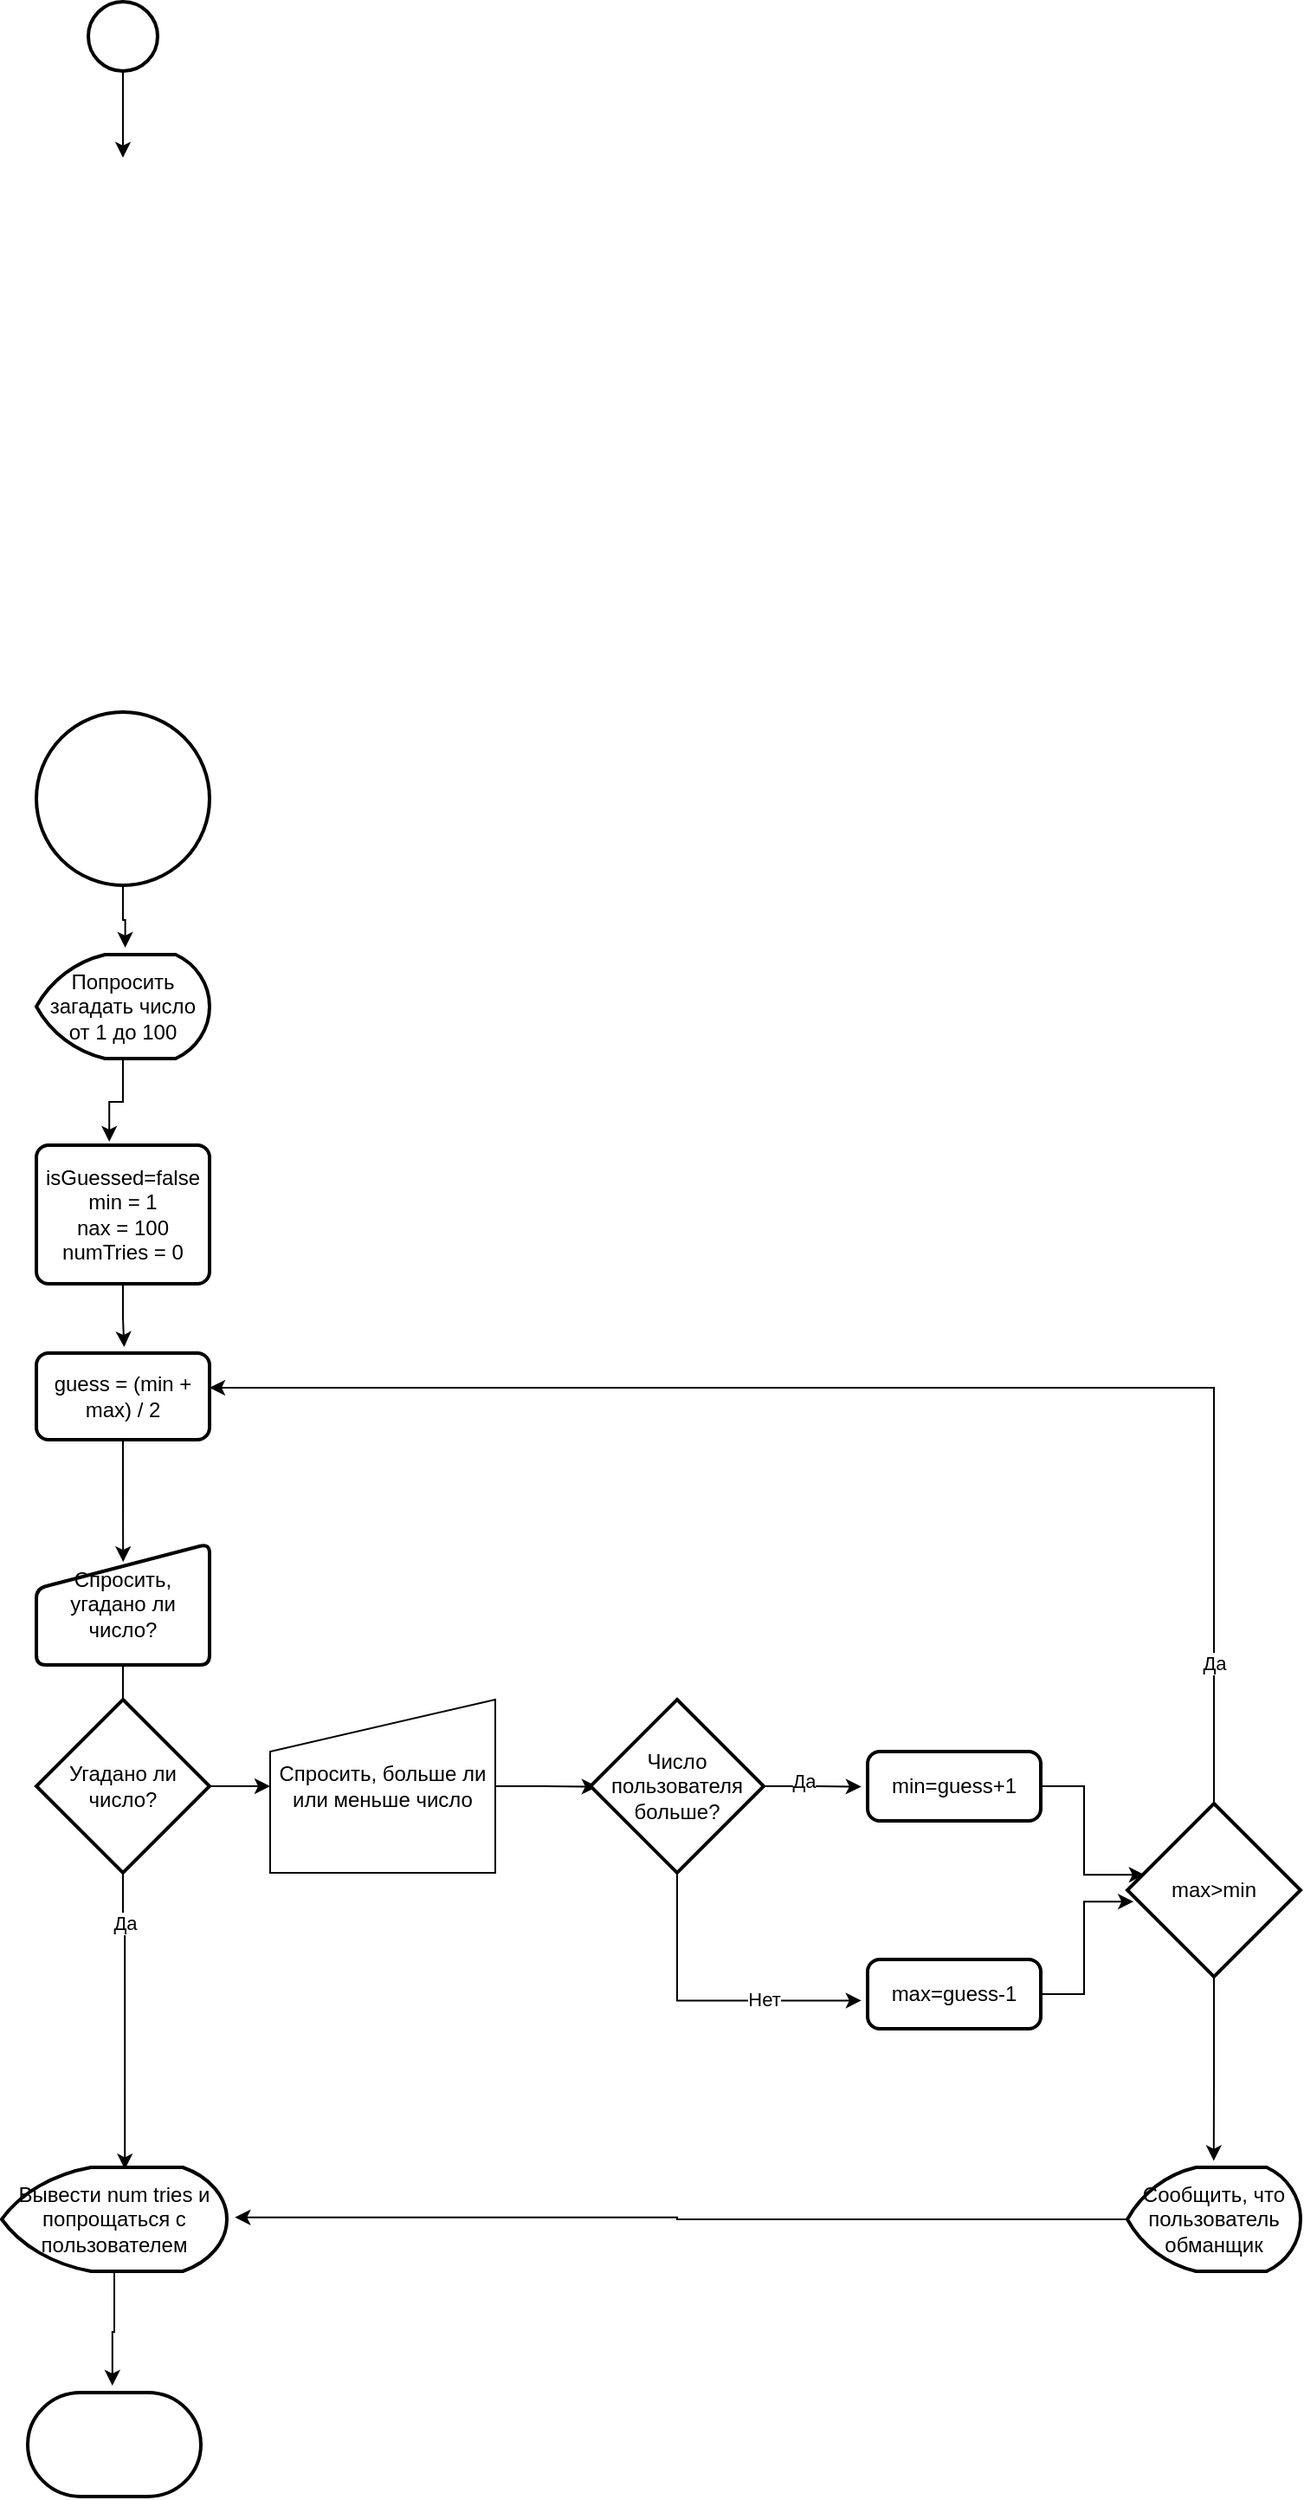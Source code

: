 <mxfile version="21.6.8" type="device">
  <diagram id="C5RBs43oDa-KdzZeNtuy" name="Page-1">
    <mxGraphModel dx="1185" dy="1822" grid="1" gridSize="10" guides="1" tooltips="1" connect="1" arrows="1" fold="1" page="1" pageScale="1" pageWidth="827" pageHeight="1169" math="0" shadow="0">
      <root>
        <mxCell id="WIyWlLk6GJQsqaUBKTNV-0" />
        <mxCell id="WIyWlLk6GJQsqaUBKTNV-1" parent="WIyWlLk6GJQsqaUBKTNV-0" />
        <mxCell id="WNNLf0Y4ya_njdrN2upR-17" style="edgeStyle=orthogonalEdgeStyle;rounded=0;orthogonalLoop=1;jettySize=auto;html=1;entryX=0.547;entryY=0.019;entryDx=0;entryDy=0;entryPerimeter=0;" parent="WIyWlLk6GJQsqaUBKTNV-1" source="WNNLf0Y4ya_njdrN2upR-33" target="q7FJDD5VSt3NeZFvOub5-15" edge="1">
          <mxGeometry relative="1" as="geometry">
            <mxPoint x="220" y="1200" as="targetPoint" />
          </mxGeometry>
        </mxCell>
        <mxCell id="WNNLf0Y4ya_njdrN2upR-36" value="Да" style="edgeLabel;html=1;align=center;verticalAlign=middle;resizable=0;points=[];" parent="WNNLf0Y4ya_njdrN2upR-17" vertex="1" connectable="0">
          <mxGeometry x="0.576" y="-2" relative="1" as="geometry">
            <mxPoint x="2" y="-81" as="offset" />
          </mxGeometry>
        </mxCell>
        <mxCell id="WNNLf0Y4ya_njdrN2upR-20" style="edgeStyle=orthogonalEdgeStyle;rounded=0;orthogonalLoop=1;jettySize=auto;html=1;entryX=0.5;entryY=0;entryDx=0;entryDy=0;" parent="WIyWlLk6GJQsqaUBKTNV-1" source="WNNLf0Y4ya_njdrN2upR-19" edge="1">
          <mxGeometry relative="1" as="geometry">
            <mxPoint x="220" y="40" as="targetPoint" />
          </mxGeometry>
        </mxCell>
        <mxCell id="WNNLf0Y4ya_njdrN2upR-19" value="" style="strokeWidth=2;html=1;shape=mxgraph.flowchart.start_2;whiteSpace=wrap;" parent="WIyWlLk6GJQsqaUBKTNV-1" vertex="1">
          <mxGeometry x="200" y="-50" width="40" height="40" as="geometry" />
        </mxCell>
        <mxCell id="q7FJDD5VSt3NeZFvOub5-13" style="edgeStyle=orthogonalEdgeStyle;rounded=0;orthogonalLoop=1;jettySize=auto;html=1;entryX=0.507;entryY=-0.069;entryDx=0;entryDy=0;entryPerimeter=0;" edge="1" parent="WIyWlLk6GJQsqaUBKTNV-1" source="WNNLf0Y4ya_njdrN2upR-31" target="q7FJDD5VSt3NeZFvOub5-12">
          <mxGeometry relative="1" as="geometry" />
        </mxCell>
        <mxCell id="WNNLf0Y4ya_njdrN2upR-31" value="isGuessed=false&lt;br&gt;min = 1&lt;br&gt;nax = 100&lt;br&gt;numTries = 0" style="rounded=1;whiteSpace=wrap;html=1;absoluteArcSize=1;arcSize=14;strokeWidth=2;" parent="WIyWlLk6GJQsqaUBKTNV-1" vertex="1">
          <mxGeometry x="170" y="610" width="100" height="80" as="geometry" />
        </mxCell>
        <mxCell id="WNNLf0Y4ya_njdrN2upR-33" value="Спросить, угадано ли число?" style="html=1;strokeWidth=2;shape=manualInput;whiteSpace=wrap;rounded=1;size=26;arcSize=11;" parent="WIyWlLk6GJQsqaUBKTNV-1" vertex="1">
          <mxGeometry x="170" y="840" width="100" height="70" as="geometry" />
        </mxCell>
        <mxCell id="WNNLf0Y4ya_njdrN2upR-41" style="edgeStyle=orthogonalEdgeStyle;rounded=0;orthogonalLoop=1;jettySize=auto;html=1;" parent="WIyWlLk6GJQsqaUBKTNV-1" source="WNNLf0Y4ya_njdrN2upR-35" target="WNNLf0Y4ya_njdrN2upR-40" edge="1">
          <mxGeometry relative="1" as="geometry" />
        </mxCell>
        <mxCell id="WNNLf0Y4ya_njdrN2upR-35" value="Угадано ли число?" style="strokeWidth=2;html=1;shape=mxgraph.flowchart.decision;whiteSpace=wrap;" parent="WIyWlLk6GJQsqaUBKTNV-1" vertex="1">
          <mxGeometry x="170" y="930" width="100" height="100" as="geometry" />
        </mxCell>
        <mxCell id="q7FJDD5VSt3NeZFvOub5-20" style="edgeStyle=orthogonalEdgeStyle;rounded=0;orthogonalLoop=1;jettySize=auto;html=1;entryX=0.039;entryY=0.503;entryDx=0;entryDy=0;entryPerimeter=0;" edge="1" parent="WIyWlLk6GJQsqaUBKTNV-1" source="WNNLf0Y4ya_njdrN2upR-40" target="q7FJDD5VSt3NeZFvOub5-19">
          <mxGeometry relative="1" as="geometry" />
        </mxCell>
        <mxCell id="WNNLf0Y4ya_njdrN2upR-40" value="Спросить, больше ли или меньше число" style="shape=manualInput;whiteSpace=wrap;html=1;" parent="WIyWlLk6GJQsqaUBKTNV-1" vertex="1">
          <mxGeometry x="305" y="930" width="130" height="100" as="geometry" />
        </mxCell>
        <mxCell id="q7FJDD5VSt3NeZFvOub5-2" value="" style="strokeWidth=2;html=1;shape=mxgraph.flowchart.terminator;whiteSpace=wrap;" vertex="1" parent="WIyWlLk6GJQsqaUBKTNV-1">
          <mxGeometry x="165" y="1330" width="100" height="60" as="geometry" />
        </mxCell>
        <mxCell id="q7FJDD5VSt3NeZFvOub5-10" style="edgeStyle=orthogonalEdgeStyle;rounded=0;orthogonalLoop=1;jettySize=auto;html=1;entryX=0.513;entryY=-0.067;entryDx=0;entryDy=0;entryPerimeter=0;" edge="1" parent="WIyWlLk6GJQsqaUBKTNV-1" source="q7FJDD5VSt3NeZFvOub5-7" target="q7FJDD5VSt3NeZFvOub5-9">
          <mxGeometry relative="1" as="geometry" />
        </mxCell>
        <mxCell id="q7FJDD5VSt3NeZFvOub5-7" value="" style="strokeWidth=2;html=1;shape=mxgraph.flowchart.start_2;whiteSpace=wrap;" vertex="1" parent="WIyWlLk6GJQsqaUBKTNV-1">
          <mxGeometry x="170" y="360" width="100" height="100" as="geometry" />
        </mxCell>
        <mxCell id="q7FJDD5VSt3NeZFvOub5-11" style="edgeStyle=orthogonalEdgeStyle;rounded=0;orthogonalLoop=1;jettySize=auto;html=1;entryX=0.421;entryY=-0.025;entryDx=0;entryDy=0;entryPerimeter=0;" edge="1" parent="WIyWlLk6GJQsqaUBKTNV-1" source="q7FJDD5VSt3NeZFvOub5-9" target="WNNLf0Y4ya_njdrN2upR-31">
          <mxGeometry relative="1" as="geometry" />
        </mxCell>
        <mxCell id="q7FJDD5VSt3NeZFvOub5-9" value="Попросить загадать число от 1 до 100" style="strokeWidth=2;html=1;shape=mxgraph.flowchart.display;whiteSpace=wrap;" vertex="1" parent="WIyWlLk6GJQsqaUBKTNV-1">
          <mxGeometry x="170" y="500" width="100" height="60" as="geometry" />
        </mxCell>
        <mxCell id="q7FJDD5VSt3NeZFvOub5-14" style="edgeStyle=orthogonalEdgeStyle;rounded=0;orthogonalLoop=1;jettySize=auto;html=1;entryX=0.501;entryY=0.151;entryDx=0;entryDy=0;entryPerimeter=0;" edge="1" parent="WIyWlLk6GJQsqaUBKTNV-1" source="q7FJDD5VSt3NeZFvOub5-12" target="WNNLf0Y4ya_njdrN2upR-33">
          <mxGeometry relative="1" as="geometry" />
        </mxCell>
        <mxCell id="q7FJDD5VSt3NeZFvOub5-12" value="guess = (min + max) / 2" style="rounded=1;whiteSpace=wrap;html=1;absoluteArcSize=1;arcSize=14;strokeWidth=2;" vertex="1" parent="WIyWlLk6GJQsqaUBKTNV-1">
          <mxGeometry x="170" y="730" width="100" height="50" as="geometry" />
        </mxCell>
        <mxCell id="q7FJDD5VSt3NeZFvOub5-17" style="edgeStyle=orthogonalEdgeStyle;rounded=0;orthogonalLoop=1;jettySize=auto;html=1;entryX=0.489;entryY=-0.067;entryDx=0;entryDy=0;entryPerimeter=0;" edge="1" parent="WIyWlLk6GJQsqaUBKTNV-1" source="q7FJDD5VSt3NeZFvOub5-15" target="q7FJDD5VSt3NeZFvOub5-2">
          <mxGeometry relative="1" as="geometry" />
        </mxCell>
        <mxCell id="q7FJDD5VSt3NeZFvOub5-15" value="Вывести num tries и попрощаться с пользователем" style="strokeWidth=2;html=1;shape=mxgraph.flowchart.display;whiteSpace=wrap;" vertex="1" parent="WIyWlLk6GJQsqaUBKTNV-1">
          <mxGeometry x="150" y="1200" width="130" height="60" as="geometry" />
        </mxCell>
        <mxCell id="q7FJDD5VSt3NeZFvOub5-23" style="edgeStyle=orthogonalEdgeStyle;rounded=0;orthogonalLoop=1;jettySize=auto;html=1;entryX=-0.036;entryY=0.593;entryDx=0;entryDy=0;entryPerimeter=0;" edge="1" parent="WIyWlLk6GJQsqaUBKTNV-1" source="q7FJDD5VSt3NeZFvOub5-19" target="q7FJDD5VSt3NeZFvOub5-22">
          <mxGeometry relative="1" as="geometry">
            <Array as="points">
              <mxPoint x="540" y="1104" />
            </Array>
          </mxGeometry>
        </mxCell>
        <mxCell id="q7FJDD5VSt3NeZFvOub5-27" value="Нет" style="edgeLabel;html=1;align=center;verticalAlign=middle;resizable=0;points=[];" vertex="1" connectable="0" parent="q7FJDD5VSt3NeZFvOub5-23">
          <mxGeometry x="0.369" y="1" relative="1" as="geometry">
            <mxPoint as="offset" />
          </mxGeometry>
        </mxCell>
        <mxCell id="q7FJDD5VSt3NeZFvOub5-24" style="edgeStyle=orthogonalEdgeStyle;rounded=0;orthogonalLoop=1;jettySize=auto;html=1;entryX=-0.036;entryY=0.507;entryDx=0;entryDy=0;entryPerimeter=0;" edge="1" parent="WIyWlLk6GJQsqaUBKTNV-1" source="q7FJDD5VSt3NeZFvOub5-19" target="q7FJDD5VSt3NeZFvOub5-21">
          <mxGeometry relative="1" as="geometry" />
        </mxCell>
        <mxCell id="q7FJDD5VSt3NeZFvOub5-26" value="Да" style="edgeLabel;html=1;align=center;verticalAlign=middle;resizable=0;points=[];" vertex="1" connectable="0" parent="q7FJDD5VSt3NeZFvOub5-24">
          <mxGeometry x="-0.219" y="3" relative="1" as="geometry">
            <mxPoint x="1" as="offset" />
          </mxGeometry>
        </mxCell>
        <mxCell id="q7FJDD5VSt3NeZFvOub5-19" value="Число пользователя больше?" style="strokeWidth=2;html=1;shape=mxgraph.flowchart.decision;whiteSpace=wrap;" vertex="1" parent="WIyWlLk6GJQsqaUBKTNV-1">
          <mxGeometry x="490" y="930" width="100" height="100" as="geometry" />
        </mxCell>
        <mxCell id="q7FJDD5VSt3NeZFvOub5-33" style="edgeStyle=orthogonalEdgeStyle;rounded=0;orthogonalLoop=1;jettySize=auto;html=1;entryX=0.099;entryY=0.411;entryDx=0;entryDy=0;entryPerimeter=0;" edge="1" parent="WIyWlLk6GJQsqaUBKTNV-1" source="q7FJDD5VSt3NeZFvOub5-21" target="q7FJDD5VSt3NeZFvOub5-28">
          <mxGeometry relative="1" as="geometry" />
        </mxCell>
        <mxCell id="q7FJDD5VSt3NeZFvOub5-21" value="min=guess+1" style="rounded=1;whiteSpace=wrap;html=1;absoluteArcSize=1;arcSize=14;strokeWidth=2;" vertex="1" parent="WIyWlLk6GJQsqaUBKTNV-1">
          <mxGeometry x="650" y="960" width="100" height="40" as="geometry" />
        </mxCell>
        <mxCell id="q7FJDD5VSt3NeZFvOub5-32" style="edgeStyle=orthogonalEdgeStyle;rounded=0;orthogonalLoop=1;jettySize=auto;html=1;entryX=0.036;entryY=0.566;entryDx=0;entryDy=0;entryPerimeter=0;" edge="1" parent="WIyWlLk6GJQsqaUBKTNV-1" source="q7FJDD5VSt3NeZFvOub5-22" target="q7FJDD5VSt3NeZFvOub5-28">
          <mxGeometry relative="1" as="geometry" />
        </mxCell>
        <mxCell id="q7FJDD5VSt3NeZFvOub5-22" value="max=guess-1" style="rounded=1;whiteSpace=wrap;html=1;absoluteArcSize=1;arcSize=14;strokeWidth=2;" vertex="1" parent="WIyWlLk6GJQsqaUBKTNV-1">
          <mxGeometry x="650" y="1080" width="100" height="40" as="geometry" />
        </mxCell>
        <mxCell id="q7FJDD5VSt3NeZFvOub5-29" style="edgeStyle=orthogonalEdgeStyle;rounded=0;orthogonalLoop=1;jettySize=auto;html=1;entryX=1;entryY=0.4;entryDx=0;entryDy=0;entryPerimeter=0;" edge="1" parent="WIyWlLk6GJQsqaUBKTNV-1" source="q7FJDD5VSt3NeZFvOub5-28" target="q7FJDD5VSt3NeZFvOub5-12">
          <mxGeometry relative="1" as="geometry">
            <Array as="points">
              <mxPoint x="850" y="750" />
            </Array>
          </mxGeometry>
        </mxCell>
        <mxCell id="q7FJDD5VSt3NeZFvOub5-30" value="Да" style="edgeLabel;html=1;align=center;verticalAlign=middle;resizable=0;points=[];" vertex="1" connectable="0" parent="q7FJDD5VSt3NeZFvOub5-29">
          <mxGeometry x="-0.803" relative="1" as="geometry">
            <mxPoint as="offset" />
          </mxGeometry>
        </mxCell>
        <mxCell id="q7FJDD5VSt3NeZFvOub5-35" style="edgeStyle=orthogonalEdgeStyle;rounded=0;orthogonalLoop=1;jettySize=auto;html=1;entryX=0.499;entryY=-0.062;entryDx=0;entryDy=0;entryPerimeter=0;" edge="1" parent="WIyWlLk6GJQsqaUBKTNV-1" source="q7FJDD5VSt3NeZFvOub5-28" target="q7FJDD5VSt3NeZFvOub5-34">
          <mxGeometry relative="1" as="geometry" />
        </mxCell>
        <mxCell id="q7FJDD5VSt3NeZFvOub5-28" value="max&amp;gt;min" style="strokeWidth=2;html=1;shape=mxgraph.flowchart.decision;whiteSpace=wrap;" vertex="1" parent="WIyWlLk6GJQsqaUBKTNV-1">
          <mxGeometry x="800" y="990" width="100" height="100" as="geometry" />
        </mxCell>
        <mxCell id="q7FJDD5VSt3NeZFvOub5-37" style="edgeStyle=orthogonalEdgeStyle;rounded=0;orthogonalLoop=1;jettySize=auto;html=1;entryX=1.036;entryY=0.481;entryDx=0;entryDy=0;entryPerimeter=0;" edge="1" parent="WIyWlLk6GJQsqaUBKTNV-1" source="q7FJDD5VSt3NeZFvOub5-34" target="q7FJDD5VSt3NeZFvOub5-15">
          <mxGeometry relative="1" as="geometry" />
        </mxCell>
        <mxCell id="q7FJDD5VSt3NeZFvOub5-34" value="Сообщить, что пользователь обманщик" style="strokeWidth=2;html=1;shape=mxgraph.flowchart.display;whiteSpace=wrap;" vertex="1" parent="WIyWlLk6GJQsqaUBKTNV-1">
          <mxGeometry x="800" y="1200" width="100" height="60" as="geometry" />
        </mxCell>
      </root>
    </mxGraphModel>
  </diagram>
</mxfile>
